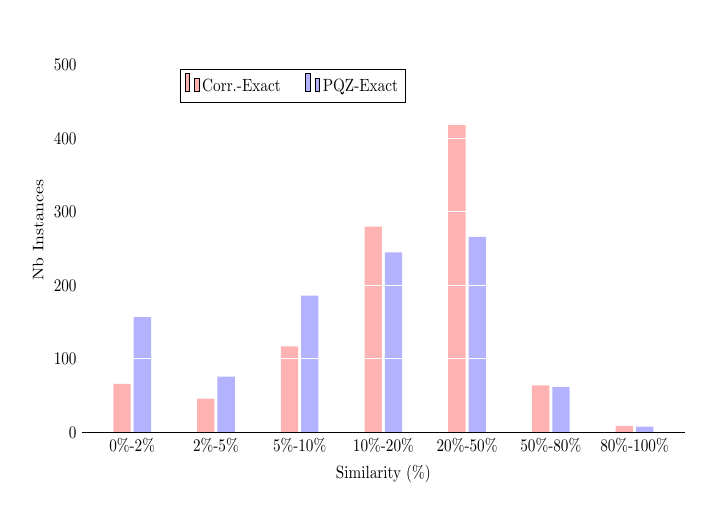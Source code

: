 \begin{tikzpicture}[xscale=0.55, yscale=0.8, every node/.style={xscale=1, yscale=0.8}]
  \centering
  \begin{axis}[
        ybar, axis on top,
        height=8cm, width=15.5cm,
        bar width=0.4cm,
        ymajorgrids, tick align=inside,
        major grid style={draw=white},
        enlarge y limits={value=.1,upper},
        ymin=0, ymax=500,
        axis x line*=bottom,
        axis y line*=left,
        y axis line style={opacity=0},
        tickwidth=0pt,
        enlarge x limits=true,
        legend style={
            at={(0.35,0.9)},
            anchor=north,
            legend columns=-1,
            /tikz/every even column/.append style={column sep=0.5cm}
        },
        ylabel={Nb Instances},
        xlabel={Similarity (\%)},
        symbolic x coords={0\%-2\%,2\%-5\%,5\%-10\%,10\%-20\%,20\%-50\%,50\%-80\%,80\%-100\%},
        xtick=data
    ]
    \addplot [draw=none,fill=red!30] coordinates {
       (0\%-2\%,66)(2\%-5\%,46)(5\%-10\%,117)(10\%-20\%,280)(20\%-50\%,418)(50\%-80\%,64)(80\%-100\%,9)
};
    \addplot [draw=none, fill=blue!30] coordinates {
      (0\%-2\%,157)(2\%-5\%,76)(5\%-10\%,186)(10\%-20\%,245)(20\%-50\%,266)(50\%-80\%,62)(80\%-100\%,8)
};

    \legend{Corr.-Exact, PQZ-Exact}
  \end{axis}
  \end{tikzpicture}